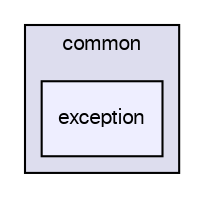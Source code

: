 digraph "/var/lib/jenkins/workspace/kaa_public/client/client-multi/client-cpp/kaa/common/exception" {
  bgcolor=transparent;
  compound=true
  node [ fontsize="10", fontname="FreeSans"];
  edge [ labelfontsize="10", labelfontname="FreeSans"];
  subgraph clusterdir_f09aedf21136cf3760d7f5c15a2e0d3d {
    graph [ bgcolor="#ddddee", pencolor="black", label="common" fontname="FreeSans", fontsize="10", URL="dir_f09aedf21136cf3760d7f5c15a2e0d3d.html"]
  dir_2dd2f52ce27a6f9a939d09dc36c91bd9 [shape=box, label="exception", style="filled", fillcolor="#eeeeff", pencolor="black", URL="dir_2dd2f52ce27a6f9a939d09dc36c91bd9.html"];
  }
}
